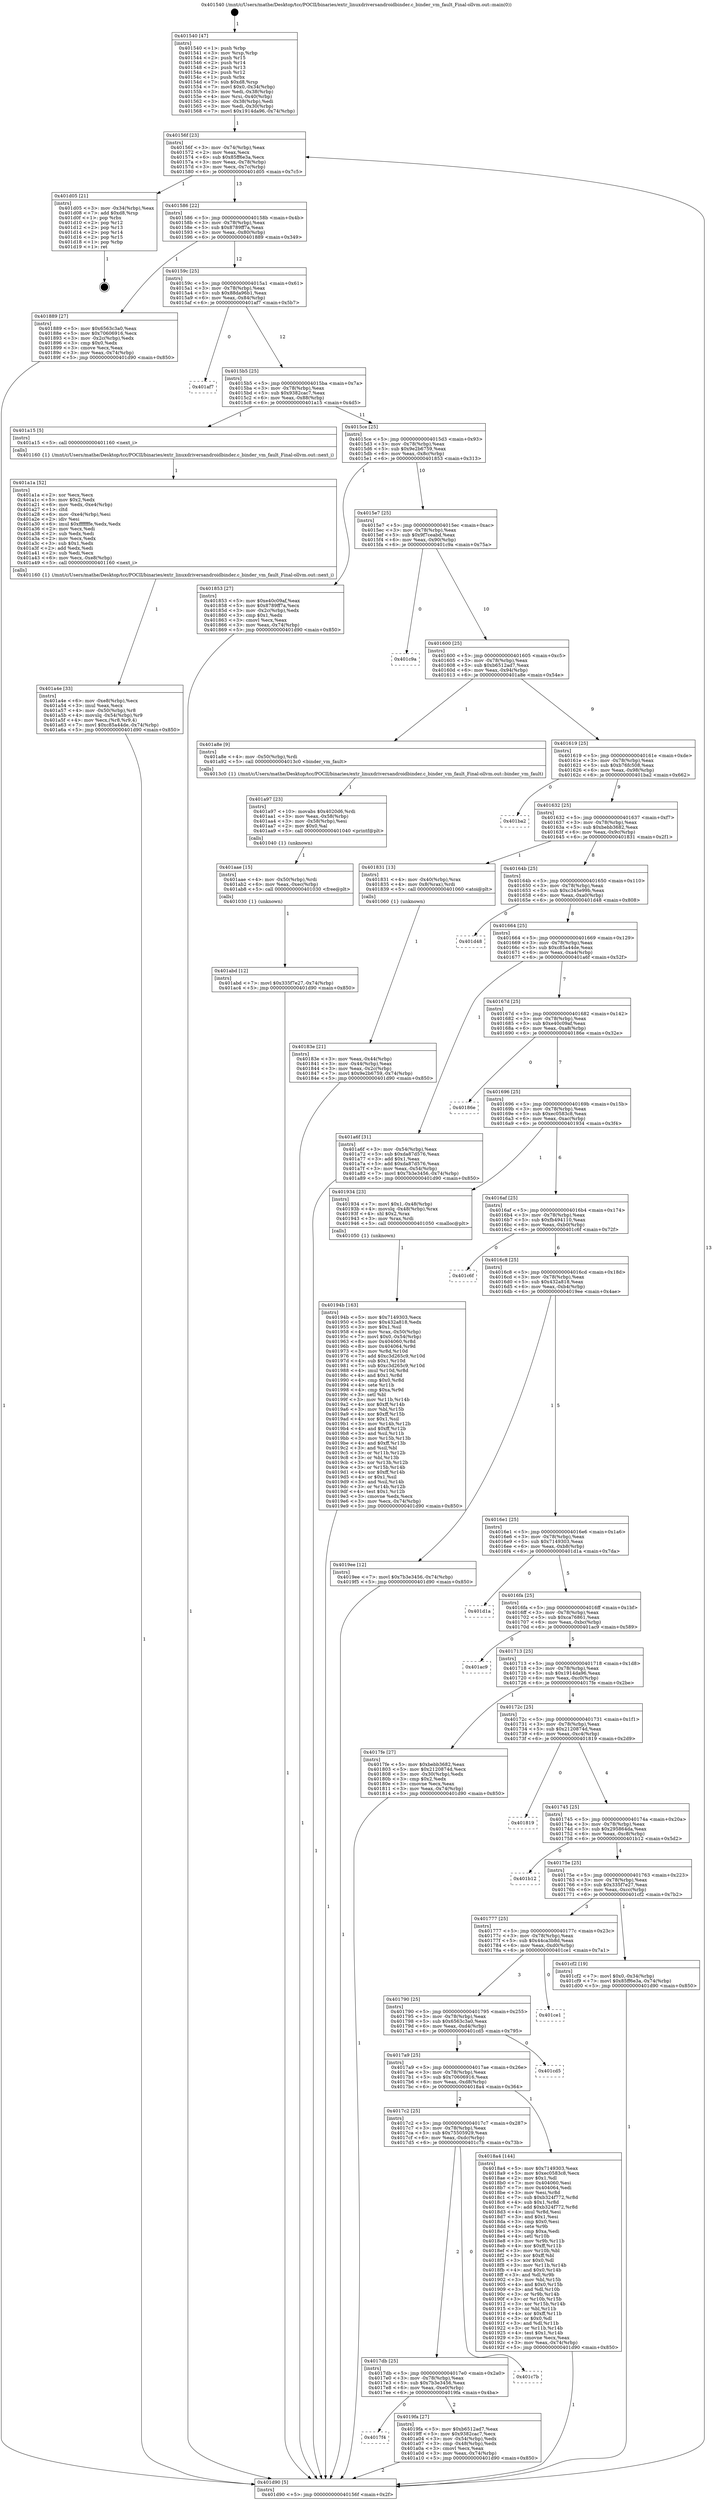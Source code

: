 digraph "0x401540" {
  label = "0x401540 (/mnt/c/Users/mathe/Desktop/tcc/POCII/binaries/extr_linuxdriversandroidbinder.c_binder_vm_fault_Final-ollvm.out::main(0))"
  labelloc = "t"
  node[shape=record]

  Entry [label="",width=0.3,height=0.3,shape=circle,fillcolor=black,style=filled]
  "0x40156f" [label="{
     0x40156f [23]\l
     | [instrs]\l
     &nbsp;&nbsp;0x40156f \<+3\>: mov -0x74(%rbp),%eax\l
     &nbsp;&nbsp;0x401572 \<+2\>: mov %eax,%ecx\l
     &nbsp;&nbsp;0x401574 \<+6\>: sub $0x85ff6e3a,%ecx\l
     &nbsp;&nbsp;0x40157a \<+3\>: mov %eax,-0x78(%rbp)\l
     &nbsp;&nbsp;0x40157d \<+3\>: mov %ecx,-0x7c(%rbp)\l
     &nbsp;&nbsp;0x401580 \<+6\>: je 0000000000401d05 \<main+0x7c5\>\l
  }"]
  "0x401d05" [label="{
     0x401d05 [21]\l
     | [instrs]\l
     &nbsp;&nbsp;0x401d05 \<+3\>: mov -0x34(%rbp),%eax\l
     &nbsp;&nbsp;0x401d08 \<+7\>: add $0xd8,%rsp\l
     &nbsp;&nbsp;0x401d0f \<+1\>: pop %rbx\l
     &nbsp;&nbsp;0x401d10 \<+2\>: pop %r12\l
     &nbsp;&nbsp;0x401d12 \<+2\>: pop %r13\l
     &nbsp;&nbsp;0x401d14 \<+2\>: pop %r14\l
     &nbsp;&nbsp;0x401d16 \<+2\>: pop %r15\l
     &nbsp;&nbsp;0x401d18 \<+1\>: pop %rbp\l
     &nbsp;&nbsp;0x401d19 \<+1\>: ret\l
  }"]
  "0x401586" [label="{
     0x401586 [22]\l
     | [instrs]\l
     &nbsp;&nbsp;0x401586 \<+5\>: jmp 000000000040158b \<main+0x4b\>\l
     &nbsp;&nbsp;0x40158b \<+3\>: mov -0x78(%rbp),%eax\l
     &nbsp;&nbsp;0x40158e \<+5\>: sub $0x8789ff7a,%eax\l
     &nbsp;&nbsp;0x401593 \<+3\>: mov %eax,-0x80(%rbp)\l
     &nbsp;&nbsp;0x401596 \<+6\>: je 0000000000401889 \<main+0x349\>\l
  }"]
  Exit [label="",width=0.3,height=0.3,shape=circle,fillcolor=black,style=filled,peripheries=2]
  "0x401889" [label="{
     0x401889 [27]\l
     | [instrs]\l
     &nbsp;&nbsp;0x401889 \<+5\>: mov $0x6563c3a0,%eax\l
     &nbsp;&nbsp;0x40188e \<+5\>: mov $0x70606916,%ecx\l
     &nbsp;&nbsp;0x401893 \<+3\>: mov -0x2c(%rbp),%edx\l
     &nbsp;&nbsp;0x401896 \<+3\>: cmp $0x0,%edx\l
     &nbsp;&nbsp;0x401899 \<+3\>: cmove %ecx,%eax\l
     &nbsp;&nbsp;0x40189c \<+3\>: mov %eax,-0x74(%rbp)\l
     &nbsp;&nbsp;0x40189f \<+5\>: jmp 0000000000401d90 \<main+0x850\>\l
  }"]
  "0x40159c" [label="{
     0x40159c [25]\l
     | [instrs]\l
     &nbsp;&nbsp;0x40159c \<+5\>: jmp 00000000004015a1 \<main+0x61\>\l
     &nbsp;&nbsp;0x4015a1 \<+3\>: mov -0x78(%rbp),%eax\l
     &nbsp;&nbsp;0x4015a4 \<+5\>: sub $0x88da96b1,%eax\l
     &nbsp;&nbsp;0x4015a9 \<+6\>: mov %eax,-0x84(%rbp)\l
     &nbsp;&nbsp;0x4015af \<+6\>: je 0000000000401af7 \<main+0x5b7\>\l
  }"]
  "0x401abd" [label="{
     0x401abd [12]\l
     | [instrs]\l
     &nbsp;&nbsp;0x401abd \<+7\>: movl $0x335f7e27,-0x74(%rbp)\l
     &nbsp;&nbsp;0x401ac4 \<+5\>: jmp 0000000000401d90 \<main+0x850\>\l
  }"]
  "0x401af7" [label="{
     0x401af7\l
  }", style=dashed]
  "0x4015b5" [label="{
     0x4015b5 [25]\l
     | [instrs]\l
     &nbsp;&nbsp;0x4015b5 \<+5\>: jmp 00000000004015ba \<main+0x7a\>\l
     &nbsp;&nbsp;0x4015ba \<+3\>: mov -0x78(%rbp),%eax\l
     &nbsp;&nbsp;0x4015bd \<+5\>: sub $0x9382cac7,%eax\l
     &nbsp;&nbsp;0x4015c2 \<+6\>: mov %eax,-0x88(%rbp)\l
     &nbsp;&nbsp;0x4015c8 \<+6\>: je 0000000000401a15 \<main+0x4d5\>\l
  }"]
  "0x401aae" [label="{
     0x401aae [15]\l
     | [instrs]\l
     &nbsp;&nbsp;0x401aae \<+4\>: mov -0x50(%rbp),%rdi\l
     &nbsp;&nbsp;0x401ab2 \<+6\>: mov %eax,-0xec(%rbp)\l
     &nbsp;&nbsp;0x401ab8 \<+5\>: call 0000000000401030 \<free@plt\>\l
     | [calls]\l
     &nbsp;&nbsp;0x401030 \{1\} (unknown)\l
  }"]
  "0x401a15" [label="{
     0x401a15 [5]\l
     | [instrs]\l
     &nbsp;&nbsp;0x401a15 \<+5\>: call 0000000000401160 \<next_i\>\l
     | [calls]\l
     &nbsp;&nbsp;0x401160 \{1\} (/mnt/c/Users/mathe/Desktop/tcc/POCII/binaries/extr_linuxdriversandroidbinder.c_binder_vm_fault_Final-ollvm.out::next_i)\l
  }"]
  "0x4015ce" [label="{
     0x4015ce [25]\l
     | [instrs]\l
     &nbsp;&nbsp;0x4015ce \<+5\>: jmp 00000000004015d3 \<main+0x93\>\l
     &nbsp;&nbsp;0x4015d3 \<+3\>: mov -0x78(%rbp),%eax\l
     &nbsp;&nbsp;0x4015d6 \<+5\>: sub $0x9e2b6759,%eax\l
     &nbsp;&nbsp;0x4015db \<+6\>: mov %eax,-0x8c(%rbp)\l
     &nbsp;&nbsp;0x4015e1 \<+6\>: je 0000000000401853 \<main+0x313\>\l
  }"]
  "0x401a97" [label="{
     0x401a97 [23]\l
     | [instrs]\l
     &nbsp;&nbsp;0x401a97 \<+10\>: movabs $0x4020d6,%rdi\l
     &nbsp;&nbsp;0x401aa1 \<+3\>: mov %eax,-0x58(%rbp)\l
     &nbsp;&nbsp;0x401aa4 \<+3\>: mov -0x58(%rbp),%esi\l
     &nbsp;&nbsp;0x401aa7 \<+2\>: mov $0x0,%al\l
     &nbsp;&nbsp;0x401aa9 \<+5\>: call 0000000000401040 \<printf@plt\>\l
     | [calls]\l
     &nbsp;&nbsp;0x401040 \{1\} (unknown)\l
  }"]
  "0x401853" [label="{
     0x401853 [27]\l
     | [instrs]\l
     &nbsp;&nbsp;0x401853 \<+5\>: mov $0xe40c09af,%eax\l
     &nbsp;&nbsp;0x401858 \<+5\>: mov $0x8789ff7a,%ecx\l
     &nbsp;&nbsp;0x40185d \<+3\>: mov -0x2c(%rbp),%edx\l
     &nbsp;&nbsp;0x401860 \<+3\>: cmp $0x1,%edx\l
     &nbsp;&nbsp;0x401863 \<+3\>: cmovl %ecx,%eax\l
     &nbsp;&nbsp;0x401866 \<+3\>: mov %eax,-0x74(%rbp)\l
     &nbsp;&nbsp;0x401869 \<+5\>: jmp 0000000000401d90 \<main+0x850\>\l
  }"]
  "0x4015e7" [label="{
     0x4015e7 [25]\l
     | [instrs]\l
     &nbsp;&nbsp;0x4015e7 \<+5\>: jmp 00000000004015ec \<main+0xac\>\l
     &nbsp;&nbsp;0x4015ec \<+3\>: mov -0x78(%rbp),%eax\l
     &nbsp;&nbsp;0x4015ef \<+5\>: sub $0x9f7ceabd,%eax\l
     &nbsp;&nbsp;0x4015f4 \<+6\>: mov %eax,-0x90(%rbp)\l
     &nbsp;&nbsp;0x4015fa \<+6\>: je 0000000000401c9a \<main+0x75a\>\l
  }"]
  "0x401a4e" [label="{
     0x401a4e [33]\l
     | [instrs]\l
     &nbsp;&nbsp;0x401a4e \<+6\>: mov -0xe8(%rbp),%ecx\l
     &nbsp;&nbsp;0x401a54 \<+3\>: imul %eax,%ecx\l
     &nbsp;&nbsp;0x401a57 \<+4\>: mov -0x50(%rbp),%r8\l
     &nbsp;&nbsp;0x401a5b \<+4\>: movslq -0x54(%rbp),%r9\l
     &nbsp;&nbsp;0x401a5f \<+4\>: mov %ecx,(%r8,%r9,4)\l
     &nbsp;&nbsp;0x401a63 \<+7\>: movl $0xc85a44de,-0x74(%rbp)\l
     &nbsp;&nbsp;0x401a6a \<+5\>: jmp 0000000000401d90 \<main+0x850\>\l
  }"]
  "0x401c9a" [label="{
     0x401c9a\l
  }", style=dashed]
  "0x401600" [label="{
     0x401600 [25]\l
     | [instrs]\l
     &nbsp;&nbsp;0x401600 \<+5\>: jmp 0000000000401605 \<main+0xc5\>\l
     &nbsp;&nbsp;0x401605 \<+3\>: mov -0x78(%rbp),%eax\l
     &nbsp;&nbsp;0x401608 \<+5\>: sub $0xb6512ad7,%eax\l
     &nbsp;&nbsp;0x40160d \<+6\>: mov %eax,-0x94(%rbp)\l
     &nbsp;&nbsp;0x401613 \<+6\>: je 0000000000401a8e \<main+0x54e\>\l
  }"]
  "0x401a1a" [label="{
     0x401a1a [52]\l
     | [instrs]\l
     &nbsp;&nbsp;0x401a1a \<+2\>: xor %ecx,%ecx\l
     &nbsp;&nbsp;0x401a1c \<+5\>: mov $0x2,%edx\l
     &nbsp;&nbsp;0x401a21 \<+6\>: mov %edx,-0xe4(%rbp)\l
     &nbsp;&nbsp;0x401a27 \<+1\>: cltd\l
     &nbsp;&nbsp;0x401a28 \<+6\>: mov -0xe4(%rbp),%esi\l
     &nbsp;&nbsp;0x401a2e \<+2\>: idiv %esi\l
     &nbsp;&nbsp;0x401a30 \<+6\>: imul $0xfffffffe,%edx,%edx\l
     &nbsp;&nbsp;0x401a36 \<+2\>: mov %ecx,%edi\l
     &nbsp;&nbsp;0x401a38 \<+2\>: sub %edx,%edi\l
     &nbsp;&nbsp;0x401a3a \<+2\>: mov %ecx,%edx\l
     &nbsp;&nbsp;0x401a3c \<+3\>: sub $0x1,%edx\l
     &nbsp;&nbsp;0x401a3f \<+2\>: add %edx,%edi\l
     &nbsp;&nbsp;0x401a41 \<+2\>: sub %edi,%ecx\l
     &nbsp;&nbsp;0x401a43 \<+6\>: mov %ecx,-0xe8(%rbp)\l
     &nbsp;&nbsp;0x401a49 \<+5\>: call 0000000000401160 \<next_i\>\l
     | [calls]\l
     &nbsp;&nbsp;0x401160 \{1\} (/mnt/c/Users/mathe/Desktop/tcc/POCII/binaries/extr_linuxdriversandroidbinder.c_binder_vm_fault_Final-ollvm.out::next_i)\l
  }"]
  "0x401a8e" [label="{
     0x401a8e [9]\l
     | [instrs]\l
     &nbsp;&nbsp;0x401a8e \<+4\>: mov -0x50(%rbp),%rdi\l
     &nbsp;&nbsp;0x401a92 \<+5\>: call 00000000004013c0 \<binder_vm_fault\>\l
     | [calls]\l
     &nbsp;&nbsp;0x4013c0 \{1\} (/mnt/c/Users/mathe/Desktop/tcc/POCII/binaries/extr_linuxdriversandroidbinder.c_binder_vm_fault_Final-ollvm.out::binder_vm_fault)\l
  }"]
  "0x401619" [label="{
     0x401619 [25]\l
     | [instrs]\l
     &nbsp;&nbsp;0x401619 \<+5\>: jmp 000000000040161e \<main+0xde\>\l
     &nbsp;&nbsp;0x40161e \<+3\>: mov -0x78(%rbp),%eax\l
     &nbsp;&nbsp;0x401621 \<+5\>: sub $0xb76fc508,%eax\l
     &nbsp;&nbsp;0x401626 \<+6\>: mov %eax,-0x98(%rbp)\l
     &nbsp;&nbsp;0x40162c \<+6\>: je 0000000000401ba2 \<main+0x662\>\l
  }"]
  "0x4017f4" [label="{
     0x4017f4\l
  }", style=dashed]
  "0x401ba2" [label="{
     0x401ba2\l
  }", style=dashed]
  "0x401632" [label="{
     0x401632 [25]\l
     | [instrs]\l
     &nbsp;&nbsp;0x401632 \<+5\>: jmp 0000000000401637 \<main+0xf7\>\l
     &nbsp;&nbsp;0x401637 \<+3\>: mov -0x78(%rbp),%eax\l
     &nbsp;&nbsp;0x40163a \<+5\>: sub $0xbebb3682,%eax\l
     &nbsp;&nbsp;0x40163f \<+6\>: mov %eax,-0x9c(%rbp)\l
     &nbsp;&nbsp;0x401645 \<+6\>: je 0000000000401831 \<main+0x2f1\>\l
  }"]
  "0x4019fa" [label="{
     0x4019fa [27]\l
     | [instrs]\l
     &nbsp;&nbsp;0x4019fa \<+5\>: mov $0xb6512ad7,%eax\l
     &nbsp;&nbsp;0x4019ff \<+5\>: mov $0x9382cac7,%ecx\l
     &nbsp;&nbsp;0x401a04 \<+3\>: mov -0x54(%rbp),%edx\l
     &nbsp;&nbsp;0x401a07 \<+3\>: cmp -0x48(%rbp),%edx\l
     &nbsp;&nbsp;0x401a0a \<+3\>: cmovl %ecx,%eax\l
     &nbsp;&nbsp;0x401a0d \<+3\>: mov %eax,-0x74(%rbp)\l
     &nbsp;&nbsp;0x401a10 \<+5\>: jmp 0000000000401d90 \<main+0x850\>\l
  }"]
  "0x401831" [label="{
     0x401831 [13]\l
     | [instrs]\l
     &nbsp;&nbsp;0x401831 \<+4\>: mov -0x40(%rbp),%rax\l
     &nbsp;&nbsp;0x401835 \<+4\>: mov 0x8(%rax),%rdi\l
     &nbsp;&nbsp;0x401839 \<+5\>: call 0000000000401060 \<atoi@plt\>\l
     | [calls]\l
     &nbsp;&nbsp;0x401060 \{1\} (unknown)\l
  }"]
  "0x40164b" [label="{
     0x40164b [25]\l
     | [instrs]\l
     &nbsp;&nbsp;0x40164b \<+5\>: jmp 0000000000401650 \<main+0x110\>\l
     &nbsp;&nbsp;0x401650 \<+3\>: mov -0x78(%rbp),%eax\l
     &nbsp;&nbsp;0x401653 \<+5\>: sub $0xc345e99b,%eax\l
     &nbsp;&nbsp;0x401658 \<+6\>: mov %eax,-0xa0(%rbp)\l
     &nbsp;&nbsp;0x40165e \<+6\>: je 0000000000401d48 \<main+0x808\>\l
  }"]
  "0x4017db" [label="{
     0x4017db [25]\l
     | [instrs]\l
     &nbsp;&nbsp;0x4017db \<+5\>: jmp 00000000004017e0 \<main+0x2a0\>\l
     &nbsp;&nbsp;0x4017e0 \<+3\>: mov -0x78(%rbp),%eax\l
     &nbsp;&nbsp;0x4017e3 \<+5\>: sub $0x7b3e3456,%eax\l
     &nbsp;&nbsp;0x4017e8 \<+6\>: mov %eax,-0xe0(%rbp)\l
     &nbsp;&nbsp;0x4017ee \<+6\>: je 00000000004019fa \<main+0x4ba\>\l
  }"]
  "0x401d48" [label="{
     0x401d48\l
  }", style=dashed]
  "0x401664" [label="{
     0x401664 [25]\l
     | [instrs]\l
     &nbsp;&nbsp;0x401664 \<+5\>: jmp 0000000000401669 \<main+0x129\>\l
     &nbsp;&nbsp;0x401669 \<+3\>: mov -0x78(%rbp),%eax\l
     &nbsp;&nbsp;0x40166c \<+5\>: sub $0xc85a44de,%eax\l
     &nbsp;&nbsp;0x401671 \<+6\>: mov %eax,-0xa4(%rbp)\l
     &nbsp;&nbsp;0x401677 \<+6\>: je 0000000000401a6f \<main+0x52f\>\l
  }"]
  "0x401c7b" [label="{
     0x401c7b\l
  }", style=dashed]
  "0x401a6f" [label="{
     0x401a6f [31]\l
     | [instrs]\l
     &nbsp;&nbsp;0x401a6f \<+3\>: mov -0x54(%rbp),%eax\l
     &nbsp;&nbsp;0x401a72 \<+5\>: sub $0xda87d576,%eax\l
     &nbsp;&nbsp;0x401a77 \<+3\>: add $0x1,%eax\l
     &nbsp;&nbsp;0x401a7a \<+5\>: add $0xda87d576,%eax\l
     &nbsp;&nbsp;0x401a7f \<+3\>: mov %eax,-0x54(%rbp)\l
     &nbsp;&nbsp;0x401a82 \<+7\>: movl $0x7b3e3456,-0x74(%rbp)\l
     &nbsp;&nbsp;0x401a89 \<+5\>: jmp 0000000000401d90 \<main+0x850\>\l
  }"]
  "0x40167d" [label="{
     0x40167d [25]\l
     | [instrs]\l
     &nbsp;&nbsp;0x40167d \<+5\>: jmp 0000000000401682 \<main+0x142\>\l
     &nbsp;&nbsp;0x401682 \<+3\>: mov -0x78(%rbp),%eax\l
     &nbsp;&nbsp;0x401685 \<+5\>: sub $0xe40c09af,%eax\l
     &nbsp;&nbsp;0x40168a \<+6\>: mov %eax,-0xa8(%rbp)\l
     &nbsp;&nbsp;0x401690 \<+6\>: je 000000000040186e \<main+0x32e\>\l
  }"]
  "0x40194b" [label="{
     0x40194b [163]\l
     | [instrs]\l
     &nbsp;&nbsp;0x40194b \<+5\>: mov $0x7149303,%ecx\l
     &nbsp;&nbsp;0x401950 \<+5\>: mov $0x432a818,%edx\l
     &nbsp;&nbsp;0x401955 \<+3\>: mov $0x1,%sil\l
     &nbsp;&nbsp;0x401958 \<+4\>: mov %rax,-0x50(%rbp)\l
     &nbsp;&nbsp;0x40195c \<+7\>: movl $0x0,-0x54(%rbp)\l
     &nbsp;&nbsp;0x401963 \<+8\>: mov 0x404060,%r8d\l
     &nbsp;&nbsp;0x40196b \<+8\>: mov 0x404064,%r9d\l
     &nbsp;&nbsp;0x401973 \<+3\>: mov %r8d,%r10d\l
     &nbsp;&nbsp;0x401976 \<+7\>: add $0xc3d265c9,%r10d\l
     &nbsp;&nbsp;0x40197d \<+4\>: sub $0x1,%r10d\l
     &nbsp;&nbsp;0x401981 \<+7\>: sub $0xc3d265c9,%r10d\l
     &nbsp;&nbsp;0x401988 \<+4\>: imul %r10d,%r8d\l
     &nbsp;&nbsp;0x40198c \<+4\>: and $0x1,%r8d\l
     &nbsp;&nbsp;0x401990 \<+4\>: cmp $0x0,%r8d\l
     &nbsp;&nbsp;0x401994 \<+4\>: sete %r11b\l
     &nbsp;&nbsp;0x401998 \<+4\>: cmp $0xa,%r9d\l
     &nbsp;&nbsp;0x40199c \<+3\>: setl %bl\l
     &nbsp;&nbsp;0x40199f \<+3\>: mov %r11b,%r14b\l
     &nbsp;&nbsp;0x4019a2 \<+4\>: xor $0xff,%r14b\l
     &nbsp;&nbsp;0x4019a6 \<+3\>: mov %bl,%r15b\l
     &nbsp;&nbsp;0x4019a9 \<+4\>: xor $0xff,%r15b\l
     &nbsp;&nbsp;0x4019ad \<+4\>: xor $0x1,%sil\l
     &nbsp;&nbsp;0x4019b1 \<+3\>: mov %r14b,%r12b\l
     &nbsp;&nbsp;0x4019b4 \<+4\>: and $0xff,%r12b\l
     &nbsp;&nbsp;0x4019b8 \<+3\>: and %sil,%r11b\l
     &nbsp;&nbsp;0x4019bb \<+3\>: mov %r15b,%r13b\l
     &nbsp;&nbsp;0x4019be \<+4\>: and $0xff,%r13b\l
     &nbsp;&nbsp;0x4019c2 \<+3\>: and %sil,%bl\l
     &nbsp;&nbsp;0x4019c5 \<+3\>: or %r11b,%r12b\l
     &nbsp;&nbsp;0x4019c8 \<+3\>: or %bl,%r13b\l
     &nbsp;&nbsp;0x4019cb \<+3\>: xor %r13b,%r12b\l
     &nbsp;&nbsp;0x4019ce \<+3\>: or %r15b,%r14b\l
     &nbsp;&nbsp;0x4019d1 \<+4\>: xor $0xff,%r14b\l
     &nbsp;&nbsp;0x4019d5 \<+4\>: or $0x1,%sil\l
     &nbsp;&nbsp;0x4019d9 \<+3\>: and %sil,%r14b\l
     &nbsp;&nbsp;0x4019dc \<+3\>: or %r14b,%r12b\l
     &nbsp;&nbsp;0x4019df \<+4\>: test $0x1,%r12b\l
     &nbsp;&nbsp;0x4019e3 \<+3\>: cmovne %edx,%ecx\l
     &nbsp;&nbsp;0x4019e6 \<+3\>: mov %ecx,-0x74(%rbp)\l
     &nbsp;&nbsp;0x4019e9 \<+5\>: jmp 0000000000401d90 \<main+0x850\>\l
  }"]
  "0x40186e" [label="{
     0x40186e\l
  }", style=dashed]
  "0x401696" [label="{
     0x401696 [25]\l
     | [instrs]\l
     &nbsp;&nbsp;0x401696 \<+5\>: jmp 000000000040169b \<main+0x15b\>\l
     &nbsp;&nbsp;0x40169b \<+3\>: mov -0x78(%rbp),%eax\l
     &nbsp;&nbsp;0x40169e \<+5\>: sub $0xec0583c8,%eax\l
     &nbsp;&nbsp;0x4016a3 \<+6\>: mov %eax,-0xac(%rbp)\l
     &nbsp;&nbsp;0x4016a9 \<+6\>: je 0000000000401934 \<main+0x3f4\>\l
  }"]
  "0x4017c2" [label="{
     0x4017c2 [25]\l
     | [instrs]\l
     &nbsp;&nbsp;0x4017c2 \<+5\>: jmp 00000000004017c7 \<main+0x287\>\l
     &nbsp;&nbsp;0x4017c7 \<+3\>: mov -0x78(%rbp),%eax\l
     &nbsp;&nbsp;0x4017ca \<+5\>: sub $0x75505929,%eax\l
     &nbsp;&nbsp;0x4017cf \<+6\>: mov %eax,-0xdc(%rbp)\l
     &nbsp;&nbsp;0x4017d5 \<+6\>: je 0000000000401c7b \<main+0x73b\>\l
  }"]
  "0x401934" [label="{
     0x401934 [23]\l
     | [instrs]\l
     &nbsp;&nbsp;0x401934 \<+7\>: movl $0x1,-0x48(%rbp)\l
     &nbsp;&nbsp;0x40193b \<+4\>: movslq -0x48(%rbp),%rax\l
     &nbsp;&nbsp;0x40193f \<+4\>: shl $0x2,%rax\l
     &nbsp;&nbsp;0x401943 \<+3\>: mov %rax,%rdi\l
     &nbsp;&nbsp;0x401946 \<+5\>: call 0000000000401050 \<malloc@plt\>\l
     | [calls]\l
     &nbsp;&nbsp;0x401050 \{1\} (unknown)\l
  }"]
  "0x4016af" [label="{
     0x4016af [25]\l
     | [instrs]\l
     &nbsp;&nbsp;0x4016af \<+5\>: jmp 00000000004016b4 \<main+0x174\>\l
     &nbsp;&nbsp;0x4016b4 \<+3\>: mov -0x78(%rbp),%eax\l
     &nbsp;&nbsp;0x4016b7 \<+5\>: sub $0xfb494110,%eax\l
     &nbsp;&nbsp;0x4016bc \<+6\>: mov %eax,-0xb0(%rbp)\l
     &nbsp;&nbsp;0x4016c2 \<+6\>: je 0000000000401c6f \<main+0x72f\>\l
  }"]
  "0x4018a4" [label="{
     0x4018a4 [144]\l
     | [instrs]\l
     &nbsp;&nbsp;0x4018a4 \<+5\>: mov $0x7149303,%eax\l
     &nbsp;&nbsp;0x4018a9 \<+5\>: mov $0xec0583c8,%ecx\l
     &nbsp;&nbsp;0x4018ae \<+2\>: mov $0x1,%dl\l
     &nbsp;&nbsp;0x4018b0 \<+7\>: mov 0x404060,%esi\l
     &nbsp;&nbsp;0x4018b7 \<+7\>: mov 0x404064,%edi\l
     &nbsp;&nbsp;0x4018be \<+3\>: mov %esi,%r8d\l
     &nbsp;&nbsp;0x4018c1 \<+7\>: sub $0xb324f772,%r8d\l
     &nbsp;&nbsp;0x4018c8 \<+4\>: sub $0x1,%r8d\l
     &nbsp;&nbsp;0x4018cc \<+7\>: add $0xb324f772,%r8d\l
     &nbsp;&nbsp;0x4018d3 \<+4\>: imul %r8d,%esi\l
     &nbsp;&nbsp;0x4018d7 \<+3\>: and $0x1,%esi\l
     &nbsp;&nbsp;0x4018da \<+3\>: cmp $0x0,%esi\l
     &nbsp;&nbsp;0x4018dd \<+4\>: sete %r9b\l
     &nbsp;&nbsp;0x4018e1 \<+3\>: cmp $0xa,%edi\l
     &nbsp;&nbsp;0x4018e4 \<+4\>: setl %r10b\l
     &nbsp;&nbsp;0x4018e8 \<+3\>: mov %r9b,%r11b\l
     &nbsp;&nbsp;0x4018eb \<+4\>: xor $0xff,%r11b\l
     &nbsp;&nbsp;0x4018ef \<+3\>: mov %r10b,%bl\l
     &nbsp;&nbsp;0x4018f2 \<+3\>: xor $0xff,%bl\l
     &nbsp;&nbsp;0x4018f5 \<+3\>: xor $0x0,%dl\l
     &nbsp;&nbsp;0x4018f8 \<+3\>: mov %r11b,%r14b\l
     &nbsp;&nbsp;0x4018fb \<+4\>: and $0x0,%r14b\l
     &nbsp;&nbsp;0x4018ff \<+3\>: and %dl,%r9b\l
     &nbsp;&nbsp;0x401902 \<+3\>: mov %bl,%r15b\l
     &nbsp;&nbsp;0x401905 \<+4\>: and $0x0,%r15b\l
     &nbsp;&nbsp;0x401909 \<+3\>: and %dl,%r10b\l
     &nbsp;&nbsp;0x40190c \<+3\>: or %r9b,%r14b\l
     &nbsp;&nbsp;0x40190f \<+3\>: or %r10b,%r15b\l
     &nbsp;&nbsp;0x401912 \<+3\>: xor %r15b,%r14b\l
     &nbsp;&nbsp;0x401915 \<+3\>: or %bl,%r11b\l
     &nbsp;&nbsp;0x401918 \<+4\>: xor $0xff,%r11b\l
     &nbsp;&nbsp;0x40191c \<+3\>: or $0x0,%dl\l
     &nbsp;&nbsp;0x40191f \<+3\>: and %dl,%r11b\l
     &nbsp;&nbsp;0x401922 \<+3\>: or %r11b,%r14b\l
     &nbsp;&nbsp;0x401925 \<+4\>: test $0x1,%r14b\l
     &nbsp;&nbsp;0x401929 \<+3\>: cmovne %ecx,%eax\l
     &nbsp;&nbsp;0x40192c \<+3\>: mov %eax,-0x74(%rbp)\l
     &nbsp;&nbsp;0x40192f \<+5\>: jmp 0000000000401d90 \<main+0x850\>\l
  }"]
  "0x401c6f" [label="{
     0x401c6f\l
  }", style=dashed]
  "0x4016c8" [label="{
     0x4016c8 [25]\l
     | [instrs]\l
     &nbsp;&nbsp;0x4016c8 \<+5\>: jmp 00000000004016cd \<main+0x18d\>\l
     &nbsp;&nbsp;0x4016cd \<+3\>: mov -0x78(%rbp),%eax\l
     &nbsp;&nbsp;0x4016d0 \<+5\>: sub $0x432a818,%eax\l
     &nbsp;&nbsp;0x4016d5 \<+6\>: mov %eax,-0xb4(%rbp)\l
     &nbsp;&nbsp;0x4016db \<+6\>: je 00000000004019ee \<main+0x4ae\>\l
  }"]
  "0x4017a9" [label="{
     0x4017a9 [25]\l
     | [instrs]\l
     &nbsp;&nbsp;0x4017a9 \<+5\>: jmp 00000000004017ae \<main+0x26e\>\l
     &nbsp;&nbsp;0x4017ae \<+3\>: mov -0x78(%rbp),%eax\l
     &nbsp;&nbsp;0x4017b1 \<+5\>: sub $0x70606916,%eax\l
     &nbsp;&nbsp;0x4017b6 \<+6\>: mov %eax,-0xd8(%rbp)\l
     &nbsp;&nbsp;0x4017bc \<+6\>: je 00000000004018a4 \<main+0x364\>\l
  }"]
  "0x4019ee" [label="{
     0x4019ee [12]\l
     | [instrs]\l
     &nbsp;&nbsp;0x4019ee \<+7\>: movl $0x7b3e3456,-0x74(%rbp)\l
     &nbsp;&nbsp;0x4019f5 \<+5\>: jmp 0000000000401d90 \<main+0x850\>\l
  }"]
  "0x4016e1" [label="{
     0x4016e1 [25]\l
     | [instrs]\l
     &nbsp;&nbsp;0x4016e1 \<+5\>: jmp 00000000004016e6 \<main+0x1a6\>\l
     &nbsp;&nbsp;0x4016e6 \<+3\>: mov -0x78(%rbp),%eax\l
     &nbsp;&nbsp;0x4016e9 \<+5\>: sub $0x7149303,%eax\l
     &nbsp;&nbsp;0x4016ee \<+6\>: mov %eax,-0xb8(%rbp)\l
     &nbsp;&nbsp;0x4016f4 \<+6\>: je 0000000000401d1a \<main+0x7da\>\l
  }"]
  "0x401cd5" [label="{
     0x401cd5\l
  }", style=dashed]
  "0x401d1a" [label="{
     0x401d1a\l
  }", style=dashed]
  "0x4016fa" [label="{
     0x4016fa [25]\l
     | [instrs]\l
     &nbsp;&nbsp;0x4016fa \<+5\>: jmp 00000000004016ff \<main+0x1bf\>\l
     &nbsp;&nbsp;0x4016ff \<+3\>: mov -0x78(%rbp),%eax\l
     &nbsp;&nbsp;0x401702 \<+5\>: sub $0xca76861,%eax\l
     &nbsp;&nbsp;0x401707 \<+6\>: mov %eax,-0xbc(%rbp)\l
     &nbsp;&nbsp;0x40170d \<+6\>: je 0000000000401ac9 \<main+0x589\>\l
  }"]
  "0x401790" [label="{
     0x401790 [25]\l
     | [instrs]\l
     &nbsp;&nbsp;0x401790 \<+5\>: jmp 0000000000401795 \<main+0x255\>\l
     &nbsp;&nbsp;0x401795 \<+3\>: mov -0x78(%rbp),%eax\l
     &nbsp;&nbsp;0x401798 \<+5\>: sub $0x6563c3a0,%eax\l
     &nbsp;&nbsp;0x40179d \<+6\>: mov %eax,-0xd4(%rbp)\l
     &nbsp;&nbsp;0x4017a3 \<+6\>: je 0000000000401cd5 \<main+0x795\>\l
  }"]
  "0x401ac9" [label="{
     0x401ac9\l
  }", style=dashed]
  "0x401713" [label="{
     0x401713 [25]\l
     | [instrs]\l
     &nbsp;&nbsp;0x401713 \<+5\>: jmp 0000000000401718 \<main+0x1d8\>\l
     &nbsp;&nbsp;0x401718 \<+3\>: mov -0x78(%rbp),%eax\l
     &nbsp;&nbsp;0x40171b \<+5\>: sub $0x1914da96,%eax\l
     &nbsp;&nbsp;0x401720 \<+6\>: mov %eax,-0xc0(%rbp)\l
     &nbsp;&nbsp;0x401726 \<+6\>: je 00000000004017fe \<main+0x2be\>\l
  }"]
  "0x401ce1" [label="{
     0x401ce1\l
  }", style=dashed]
  "0x4017fe" [label="{
     0x4017fe [27]\l
     | [instrs]\l
     &nbsp;&nbsp;0x4017fe \<+5\>: mov $0xbebb3682,%eax\l
     &nbsp;&nbsp;0x401803 \<+5\>: mov $0x2120874d,%ecx\l
     &nbsp;&nbsp;0x401808 \<+3\>: mov -0x30(%rbp),%edx\l
     &nbsp;&nbsp;0x40180b \<+3\>: cmp $0x2,%edx\l
     &nbsp;&nbsp;0x40180e \<+3\>: cmovne %ecx,%eax\l
     &nbsp;&nbsp;0x401811 \<+3\>: mov %eax,-0x74(%rbp)\l
     &nbsp;&nbsp;0x401814 \<+5\>: jmp 0000000000401d90 \<main+0x850\>\l
  }"]
  "0x40172c" [label="{
     0x40172c [25]\l
     | [instrs]\l
     &nbsp;&nbsp;0x40172c \<+5\>: jmp 0000000000401731 \<main+0x1f1\>\l
     &nbsp;&nbsp;0x401731 \<+3\>: mov -0x78(%rbp),%eax\l
     &nbsp;&nbsp;0x401734 \<+5\>: sub $0x2120874d,%eax\l
     &nbsp;&nbsp;0x401739 \<+6\>: mov %eax,-0xc4(%rbp)\l
     &nbsp;&nbsp;0x40173f \<+6\>: je 0000000000401819 \<main+0x2d9\>\l
  }"]
  "0x401d90" [label="{
     0x401d90 [5]\l
     | [instrs]\l
     &nbsp;&nbsp;0x401d90 \<+5\>: jmp 000000000040156f \<main+0x2f\>\l
  }"]
  "0x401540" [label="{
     0x401540 [47]\l
     | [instrs]\l
     &nbsp;&nbsp;0x401540 \<+1\>: push %rbp\l
     &nbsp;&nbsp;0x401541 \<+3\>: mov %rsp,%rbp\l
     &nbsp;&nbsp;0x401544 \<+2\>: push %r15\l
     &nbsp;&nbsp;0x401546 \<+2\>: push %r14\l
     &nbsp;&nbsp;0x401548 \<+2\>: push %r13\l
     &nbsp;&nbsp;0x40154a \<+2\>: push %r12\l
     &nbsp;&nbsp;0x40154c \<+1\>: push %rbx\l
     &nbsp;&nbsp;0x40154d \<+7\>: sub $0xd8,%rsp\l
     &nbsp;&nbsp;0x401554 \<+7\>: movl $0x0,-0x34(%rbp)\l
     &nbsp;&nbsp;0x40155b \<+3\>: mov %edi,-0x38(%rbp)\l
     &nbsp;&nbsp;0x40155e \<+4\>: mov %rsi,-0x40(%rbp)\l
     &nbsp;&nbsp;0x401562 \<+3\>: mov -0x38(%rbp),%edi\l
     &nbsp;&nbsp;0x401565 \<+3\>: mov %edi,-0x30(%rbp)\l
     &nbsp;&nbsp;0x401568 \<+7\>: movl $0x1914da96,-0x74(%rbp)\l
  }"]
  "0x40183e" [label="{
     0x40183e [21]\l
     | [instrs]\l
     &nbsp;&nbsp;0x40183e \<+3\>: mov %eax,-0x44(%rbp)\l
     &nbsp;&nbsp;0x401841 \<+3\>: mov -0x44(%rbp),%eax\l
     &nbsp;&nbsp;0x401844 \<+3\>: mov %eax,-0x2c(%rbp)\l
     &nbsp;&nbsp;0x401847 \<+7\>: movl $0x9e2b6759,-0x74(%rbp)\l
     &nbsp;&nbsp;0x40184e \<+5\>: jmp 0000000000401d90 \<main+0x850\>\l
  }"]
  "0x401777" [label="{
     0x401777 [25]\l
     | [instrs]\l
     &nbsp;&nbsp;0x401777 \<+5\>: jmp 000000000040177c \<main+0x23c\>\l
     &nbsp;&nbsp;0x40177c \<+3\>: mov -0x78(%rbp),%eax\l
     &nbsp;&nbsp;0x40177f \<+5\>: sub $0x44ca3b8d,%eax\l
     &nbsp;&nbsp;0x401784 \<+6\>: mov %eax,-0xd0(%rbp)\l
     &nbsp;&nbsp;0x40178a \<+6\>: je 0000000000401ce1 \<main+0x7a1\>\l
  }"]
  "0x401819" [label="{
     0x401819\l
  }", style=dashed]
  "0x401745" [label="{
     0x401745 [25]\l
     | [instrs]\l
     &nbsp;&nbsp;0x401745 \<+5\>: jmp 000000000040174a \<main+0x20a\>\l
     &nbsp;&nbsp;0x40174a \<+3\>: mov -0x78(%rbp),%eax\l
     &nbsp;&nbsp;0x40174d \<+5\>: sub $0x295864da,%eax\l
     &nbsp;&nbsp;0x401752 \<+6\>: mov %eax,-0xc8(%rbp)\l
     &nbsp;&nbsp;0x401758 \<+6\>: je 0000000000401b12 \<main+0x5d2\>\l
  }"]
  "0x401cf2" [label="{
     0x401cf2 [19]\l
     | [instrs]\l
     &nbsp;&nbsp;0x401cf2 \<+7\>: movl $0x0,-0x34(%rbp)\l
     &nbsp;&nbsp;0x401cf9 \<+7\>: movl $0x85ff6e3a,-0x74(%rbp)\l
     &nbsp;&nbsp;0x401d00 \<+5\>: jmp 0000000000401d90 \<main+0x850\>\l
  }"]
  "0x401b12" [label="{
     0x401b12\l
  }", style=dashed]
  "0x40175e" [label="{
     0x40175e [25]\l
     | [instrs]\l
     &nbsp;&nbsp;0x40175e \<+5\>: jmp 0000000000401763 \<main+0x223\>\l
     &nbsp;&nbsp;0x401763 \<+3\>: mov -0x78(%rbp),%eax\l
     &nbsp;&nbsp;0x401766 \<+5\>: sub $0x335f7e27,%eax\l
     &nbsp;&nbsp;0x40176b \<+6\>: mov %eax,-0xcc(%rbp)\l
     &nbsp;&nbsp;0x401771 \<+6\>: je 0000000000401cf2 \<main+0x7b2\>\l
  }"]
  Entry -> "0x401540" [label=" 1"]
  "0x40156f" -> "0x401d05" [label=" 1"]
  "0x40156f" -> "0x401586" [label=" 13"]
  "0x401d05" -> Exit [label=" 1"]
  "0x401586" -> "0x401889" [label=" 1"]
  "0x401586" -> "0x40159c" [label=" 12"]
  "0x401cf2" -> "0x401d90" [label=" 1"]
  "0x40159c" -> "0x401af7" [label=" 0"]
  "0x40159c" -> "0x4015b5" [label=" 12"]
  "0x401abd" -> "0x401d90" [label=" 1"]
  "0x4015b5" -> "0x401a15" [label=" 1"]
  "0x4015b5" -> "0x4015ce" [label=" 11"]
  "0x401aae" -> "0x401abd" [label=" 1"]
  "0x4015ce" -> "0x401853" [label=" 1"]
  "0x4015ce" -> "0x4015e7" [label=" 10"]
  "0x401a97" -> "0x401aae" [label=" 1"]
  "0x4015e7" -> "0x401c9a" [label=" 0"]
  "0x4015e7" -> "0x401600" [label=" 10"]
  "0x401a8e" -> "0x401a97" [label=" 1"]
  "0x401600" -> "0x401a8e" [label=" 1"]
  "0x401600" -> "0x401619" [label=" 9"]
  "0x401a6f" -> "0x401d90" [label=" 1"]
  "0x401619" -> "0x401ba2" [label=" 0"]
  "0x401619" -> "0x401632" [label=" 9"]
  "0x401a4e" -> "0x401d90" [label=" 1"]
  "0x401632" -> "0x401831" [label=" 1"]
  "0x401632" -> "0x40164b" [label=" 8"]
  "0x401a1a" -> "0x401a4e" [label=" 1"]
  "0x40164b" -> "0x401d48" [label=" 0"]
  "0x40164b" -> "0x401664" [label=" 8"]
  "0x4019fa" -> "0x401d90" [label=" 2"]
  "0x401664" -> "0x401a6f" [label=" 1"]
  "0x401664" -> "0x40167d" [label=" 7"]
  "0x4017db" -> "0x4017f4" [label=" 0"]
  "0x40167d" -> "0x40186e" [label=" 0"]
  "0x40167d" -> "0x401696" [label=" 7"]
  "0x401a15" -> "0x401a1a" [label=" 1"]
  "0x401696" -> "0x401934" [label=" 1"]
  "0x401696" -> "0x4016af" [label=" 6"]
  "0x4017c2" -> "0x4017db" [label=" 2"]
  "0x4016af" -> "0x401c6f" [label=" 0"]
  "0x4016af" -> "0x4016c8" [label=" 6"]
  "0x4017c2" -> "0x401c7b" [label=" 0"]
  "0x4016c8" -> "0x4019ee" [label=" 1"]
  "0x4016c8" -> "0x4016e1" [label=" 5"]
  "0x4019ee" -> "0x401d90" [label=" 1"]
  "0x4016e1" -> "0x401d1a" [label=" 0"]
  "0x4016e1" -> "0x4016fa" [label=" 5"]
  "0x40194b" -> "0x401d90" [label=" 1"]
  "0x4016fa" -> "0x401ac9" [label=" 0"]
  "0x4016fa" -> "0x401713" [label=" 5"]
  "0x4018a4" -> "0x401d90" [label=" 1"]
  "0x401713" -> "0x4017fe" [label=" 1"]
  "0x401713" -> "0x40172c" [label=" 4"]
  "0x4017fe" -> "0x401d90" [label=" 1"]
  "0x401540" -> "0x40156f" [label=" 1"]
  "0x401d90" -> "0x40156f" [label=" 13"]
  "0x401831" -> "0x40183e" [label=" 1"]
  "0x40183e" -> "0x401d90" [label=" 1"]
  "0x401853" -> "0x401d90" [label=" 1"]
  "0x401889" -> "0x401d90" [label=" 1"]
  "0x4017a9" -> "0x4017c2" [label=" 2"]
  "0x40172c" -> "0x401819" [label=" 0"]
  "0x40172c" -> "0x401745" [label=" 4"]
  "0x4017db" -> "0x4019fa" [label=" 2"]
  "0x401745" -> "0x401b12" [label=" 0"]
  "0x401745" -> "0x40175e" [label=" 4"]
  "0x401790" -> "0x4017a9" [label=" 3"]
  "0x40175e" -> "0x401cf2" [label=" 1"]
  "0x40175e" -> "0x401777" [label=" 3"]
  "0x4017a9" -> "0x4018a4" [label=" 1"]
  "0x401777" -> "0x401ce1" [label=" 0"]
  "0x401777" -> "0x401790" [label=" 3"]
  "0x401934" -> "0x40194b" [label=" 1"]
  "0x401790" -> "0x401cd5" [label=" 0"]
}

